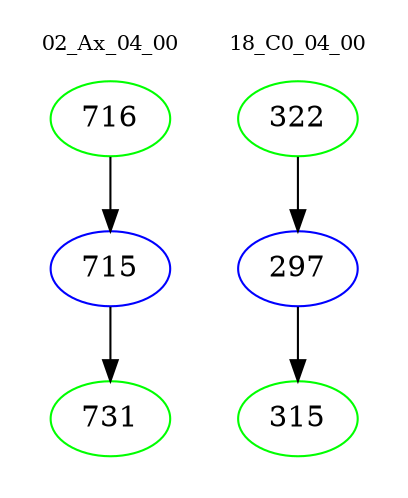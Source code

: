 digraph{
subgraph cluster_0 {
color = white
label = "02_Ax_04_00";
fontsize=10;
T0_716 [label="716", color="green"]
T0_716 -> T0_715 [color="black"]
T0_715 [label="715", color="blue"]
T0_715 -> T0_731 [color="black"]
T0_731 [label="731", color="green"]
}
subgraph cluster_1 {
color = white
label = "18_C0_04_00";
fontsize=10;
T1_322 [label="322", color="green"]
T1_322 -> T1_297 [color="black"]
T1_297 [label="297", color="blue"]
T1_297 -> T1_315 [color="black"]
T1_315 [label="315", color="green"]
}
}

